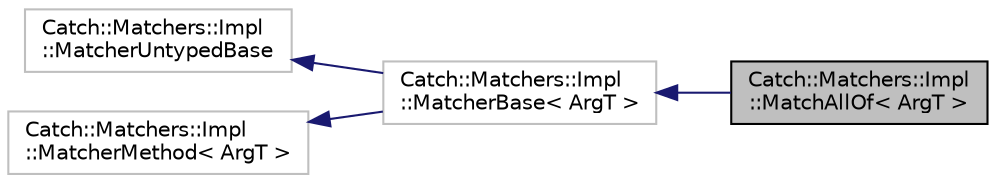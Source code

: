 digraph "Catch::Matchers::Impl::MatchAllOf&lt; ArgT &gt;"
{
 // LATEX_PDF_SIZE
  edge [fontname="Helvetica",fontsize="10",labelfontname="Helvetica",labelfontsize="10"];
  node [fontname="Helvetica",fontsize="10",shape=record];
  rankdir="LR";
  Node1 [label="Catch::Matchers::Impl\l::MatchAllOf\< ArgT \>",height=0.2,width=0.4,color="black", fillcolor="grey75", style="filled", fontcolor="black",tooltip=" "];
  Node2 -> Node1 [dir="back",color="midnightblue",fontsize="10",style="solid",fontname="Helvetica"];
  Node2 [label="Catch::Matchers::Impl\l::MatcherBase\< ArgT \>",height=0.2,width=0.4,color="grey75", fillcolor="white", style="filled",URL="$structCatch_1_1Matchers_1_1Impl_1_1MatcherBase.html",tooltip=" "];
  Node3 -> Node2 [dir="back",color="midnightblue",fontsize="10",style="solid",fontname="Helvetica"];
  Node3 [label="Catch::Matchers::Impl\l::MatcherUntypedBase",height=0.2,width=0.4,color="grey75", fillcolor="white", style="filled",URL="$classCatch_1_1Matchers_1_1Impl_1_1MatcherUntypedBase.html",tooltip=" "];
  Node4 -> Node2 [dir="back",color="midnightblue",fontsize="10",style="solid",fontname="Helvetica"];
  Node4 [label="Catch::Matchers::Impl\l::MatcherMethod\< ArgT \>",height=0.2,width=0.4,color="grey75", fillcolor="white", style="filled",URL="$structCatch_1_1Matchers_1_1Impl_1_1MatcherMethod.html",tooltip=" "];
}
